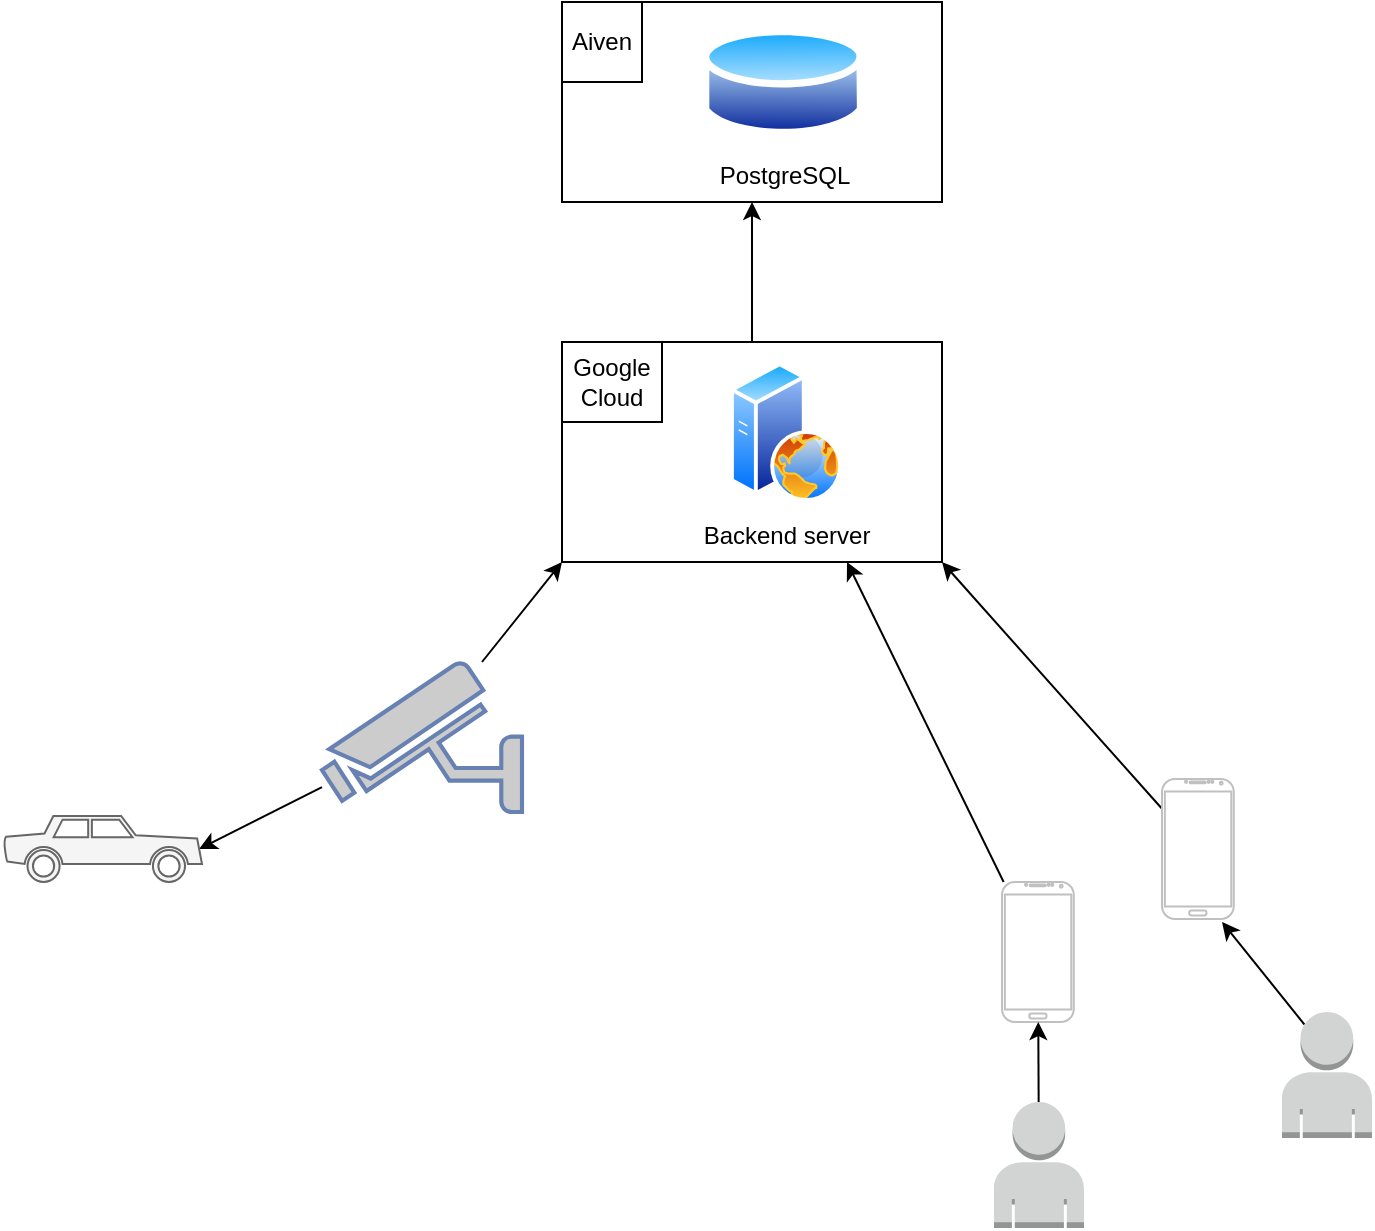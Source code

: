 <mxfile>
    <diagram id="LBZ0g3iNuET9EFTtc6lI" name="Page-1">
        <mxGraphModel dx="1426" dy="861" grid="1" gridSize="10" guides="1" tooltips="1" connect="1" arrows="1" fold="1" page="1" pageScale="1" pageWidth="827" pageHeight="1169" math="0" shadow="0">
            <root>
                <mxCell id="0"/>
                <mxCell id="1" parent="0"/>
                <mxCell id="10" style="edgeStyle=none;html=1;exitX=0.5;exitY=0;exitDx=0;exitDy=0;entryX=0.5;entryY=1;entryDx=0;entryDy=0;" edge="1" parent="1" source="7" target="4">
                    <mxGeometry relative="1" as="geometry"/>
                </mxCell>
                <mxCell id="7" value="" style="rounded=0;whiteSpace=wrap;html=1;" vertex="1" parent="1">
                    <mxGeometry x="330" y="250" width="190" height="110" as="geometry"/>
                </mxCell>
                <mxCell id="4" value="" style="rounded=0;whiteSpace=wrap;html=1;" vertex="1" parent="1">
                    <mxGeometry x="330" y="80" width="190" height="100" as="geometry"/>
                </mxCell>
                <mxCell id="5" value="Aiven" style="whiteSpace=wrap;html=1;aspect=fixed;" vertex="1" parent="1">
                    <mxGeometry x="330" y="80" width="40" height="40" as="geometry"/>
                </mxCell>
                <mxCell id="6" value="Google Cloud" style="rounded=0;whiteSpace=wrap;html=1;" vertex="1" parent="1">
                    <mxGeometry x="330" y="250" width="50" height="40" as="geometry"/>
                </mxCell>
                <mxCell id="8" value="Backend server" style="aspect=fixed;perimeter=ellipsePerimeter;html=1;align=center;shadow=0;dashed=0;spacingTop=3;image;image=img/lib/active_directory/web_server.svg;" vertex="1" parent="1">
                    <mxGeometry x="414" y="260" width="56" height="70" as="geometry"/>
                </mxCell>
                <mxCell id="13" style="edgeStyle=none;html=1;entryX=1;entryY=1;entryDx=0;entryDy=0;" edge="1" parent="1" source="11" target="7">
                    <mxGeometry relative="1" as="geometry"/>
                </mxCell>
                <mxCell id="11" value="" style="verticalLabelPosition=bottom;verticalAlign=top;html=1;shadow=0;dashed=0;strokeWidth=1;shape=mxgraph.android.phone2;strokeColor=#c0c0c0;" vertex="1" parent="1">
                    <mxGeometry x="630" y="468.5" width="35.9" height="70" as="geometry"/>
                </mxCell>
                <mxCell id="14" style="edgeStyle=none;html=1;entryX=0.75;entryY=1;entryDx=0;entryDy=0;" edge="1" parent="1" source="12" target="7">
                    <mxGeometry relative="1" as="geometry"/>
                </mxCell>
                <mxCell id="12" value="" style="verticalLabelPosition=bottom;verticalAlign=top;html=1;shadow=0;dashed=0;strokeWidth=1;shape=mxgraph.android.phone2;strokeColor=#c0c0c0;" vertex="1" parent="1">
                    <mxGeometry x="550" y="520" width="35.9" height="70" as="geometry"/>
                </mxCell>
                <mxCell id="18" style="edgeStyle=none;html=1;" edge="1" parent="1" source="15" target="12">
                    <mxGeometry relative="1" as="geometry"/>
                </mxCell>
                <mxCell id="15" value="" style="outlineConnect=0;dashed=0;verticalLabelPosition=bottom;verticalAlign=top;align=center;html=1;shape=mxgraph.aws3.user;fillColor=#D2D3D3;gradientColor=none;" vertex="1" parent="1">
                    <mxGeometry x="546" y="630" width="45" height="63" as="geometry"/>
                </mxCell>
                <mxCell id="17" style="edgeStyle=none;html=1;exitX=0.25;exitY=0.1;exitDx=0;exitDy=0;exitPerimeter=0;entryX=0.836;entryY=1.021;entryDx=0;entryDy=0;entryPerimeter=0;" edge="1" parent="1" source="16" target="11">
                    <mxGeometry relative="1" as="geometry">
                        <mxPoint x="660" y="520" as="targetPoint"/>
                    </mxGeometry>
                </mxCell>
                <mxCell id="16" value="" style="outlineConnect=0;dashed=0;verticalLabelPosition=bottom;verticalAlign=top;align=center;html=1;shape=mxgraph.aws3.user;fillColor=#D2D3D3;gradientColor=none;" vertex="1" parent="1">
                    <mxGeometry x="690" y="585" width="45" height="63" as="geometry"/>
                </mxCell>
                <mxCell id="21" style="edgeStyle=none;html=1;entryX=0.015;entryY=0.5;entryDx=0;entryDy=0;entryPerimeter=0;" edge="1" parent="1" source="19" target="20">
                    <mxGeometry relative="1" as="geometry"/>
                </mxCell>
                <mxCell id="22" style="edgeStyle=none;html=1;entryX=0;entryY=1;entryDx=0;entryDy=0;" edge="1" parent="1" source="19" target="7">
                    <mxGeometry relative="1" as="geometry"/>
                </mxCell>
                <mxCell id="19" value="" style="fontColor=#0066CC;verticalAlign=top;verticalLabelPosition=bottom;labelPosition=center;align=center;html=1;outlineConnect=0;fillColor=#CCCCCC;strokeColor=#6881B3;gradientColor=none;gradientDirection=north;strokeWidth=2;shape=mxgraph.networks.security_camera;flipH=1;" vertex="1" parent="1">
                    <mxGeometry x="210" y="410" width="100" height="75" as="geometry"/>
                </mxCell>
                <mxCell id="20" value="" style="shape=mxgraph.signs.transportation.car_2;html=1;pointerEvents=1;fillColor=#f5f5f5;strokeColor=#666666;verticalLabelPosition=bottom;verticalAlign=top;align=center;fontColor=#333333;flipH=1;" vertex="1" parent="1">
                    <mxGeometry x="50" y="487" width="100" height="33" as="geometry"/>
                </mxCell>
                <mxCell id="23" value="PostgreSQL" style="aspect=fixed;perimeter=ellipsePerimeter;html=1;align=center;shadow=0;dashed=0;spacingTop=3;image;image=img/lib/active_directory/database.svg;" vertex="1" parent="1">
                    <mxGeometry x="400" y="90" width="81.08" height="60" as="geometry"/>
                </mxCell>
            </root>
        </mxGraphModel>
    </diagram>
</mxfile>
